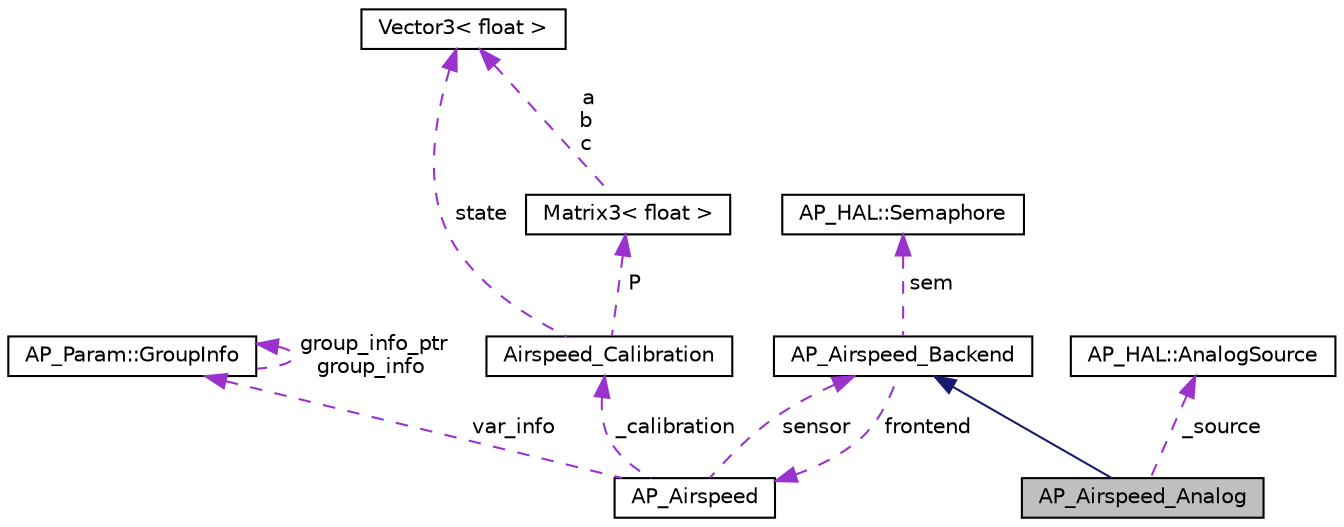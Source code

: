 digraph "AP_Airspeed_Analog"
{
 // INTERACTIVE_SVG=YES
  edge [fontname="Helvetica",fontsize="10",labelfontname="Helvetica",labelfontsize="10"];
  node [fontname="Helvetica",fontsize="10",shape=record];
  Node1 [label="AP_Airspeed_Analog",height=0.2,width=0.4,color="black", fillcolor="grey75", style="filled", fontcolor="black"];
  Node2 -> Node1 [dir="back",color="midnightblue",fontsize="10",style="solid",fontname="Helvetica"];
  Node2 [label="AP_Airspeed_Backend",height=0.2,width=0.4,color="black", fillcolor="white", style="filled",URL="$classAP__Airspeed__Backend.html"];
  Node3 -> Node2 [dir="back",color="darkorchid3",fontsize="10",style="dashed",label=" frontend" ,fontname="Helvetica"];
  Node3 [label="AP_Airspeed",height=0.2,width=0.4,color="black", fillcolor="white", style="filled",URL="$classAP__Airspeed.html"];
  Node4 -> Node3 [dir="back",color="darkorchid3",fontsize="10",style="dashed",label=" var_info" ,fontname="Helvetica"];
  Node4 [label="AP_Param::GroupInfo",height=0.2,width=0.4,color="black", fillcolor="white", style="filled",URL="$structAP__Param_1_1GroupInfo.html"];
  Node4 -> Node4 [dir="back",color="darkorchid3",fontsize="10",style="dashed",label=" group_info_ptr\ngroup_info" ,fontname="Helvetica"];
  Node2 -> Node3 [dir="back",color="darkorchid3",fontsize="10",style="dashed",label=" sensor" ,fontname="Helvetica"];
  Node5 -> Node3 [dir="back",color="darkorchid3",fontsize="10",style="dashed",label=" _calibration" ,fontname="Helvetica"];
  Node5 [label="Airspeed_Calibration",height=0.2,width=0.4,color="black", fillcolor="white", style="filled",URL="$classAirspeed__Calibration.html"];
  Node6 -> Node5 [dir="back",color="darkorchid3",fontsize="10",style="dashed",label=" P" ,fontname="Helvetica"];
  Node6 [label="Matrix3\< float \>",height=0.2,width=0.4,color="black", fillcolor="white", style="filled",URL="$classMatrix3.html"];
  Node7 -> Node6 [dir="back",color="darkorchid3",fontsize="10",style="dashed",label=" a\nb\nc" ,fontname="Helvetica"];
  Node7 [label="Vector3\< float \>",height=0.2,width=0.4,color="black", fillcolor="white", style="filled",URL="$classVector3.html"];
  Node7 -> Node5 [dir="back",color="darkorchid3",fontsize="10",style="dashed",label=" state" ,fontname="Helvetica"];
  Node8 -> Node2 [dir="back",color="darkorchid3",fontsize="10",style="dashed",label=" sem" ,fontname="Helvetica"];
  Node8 [label="AP_HAL::Semaphore",height=0.2,width=0.4,color="black", fillcolor="white", style="filled",URL="$classAP__HAL_1_1Semaphore.html"];
  Node9 -> Node1 [dir="back",color="darkorchid3",fontsize="10",style="dashed",label=" _source" ,fontname="Helvetica"];
  Node9 [label="AP_HAL::AnalogSource",height=0.2,width=0.4,color="black", fillcolor="white", style="filled",URL="$classAP__HAL_1_1AnalogSource.html"];
}
